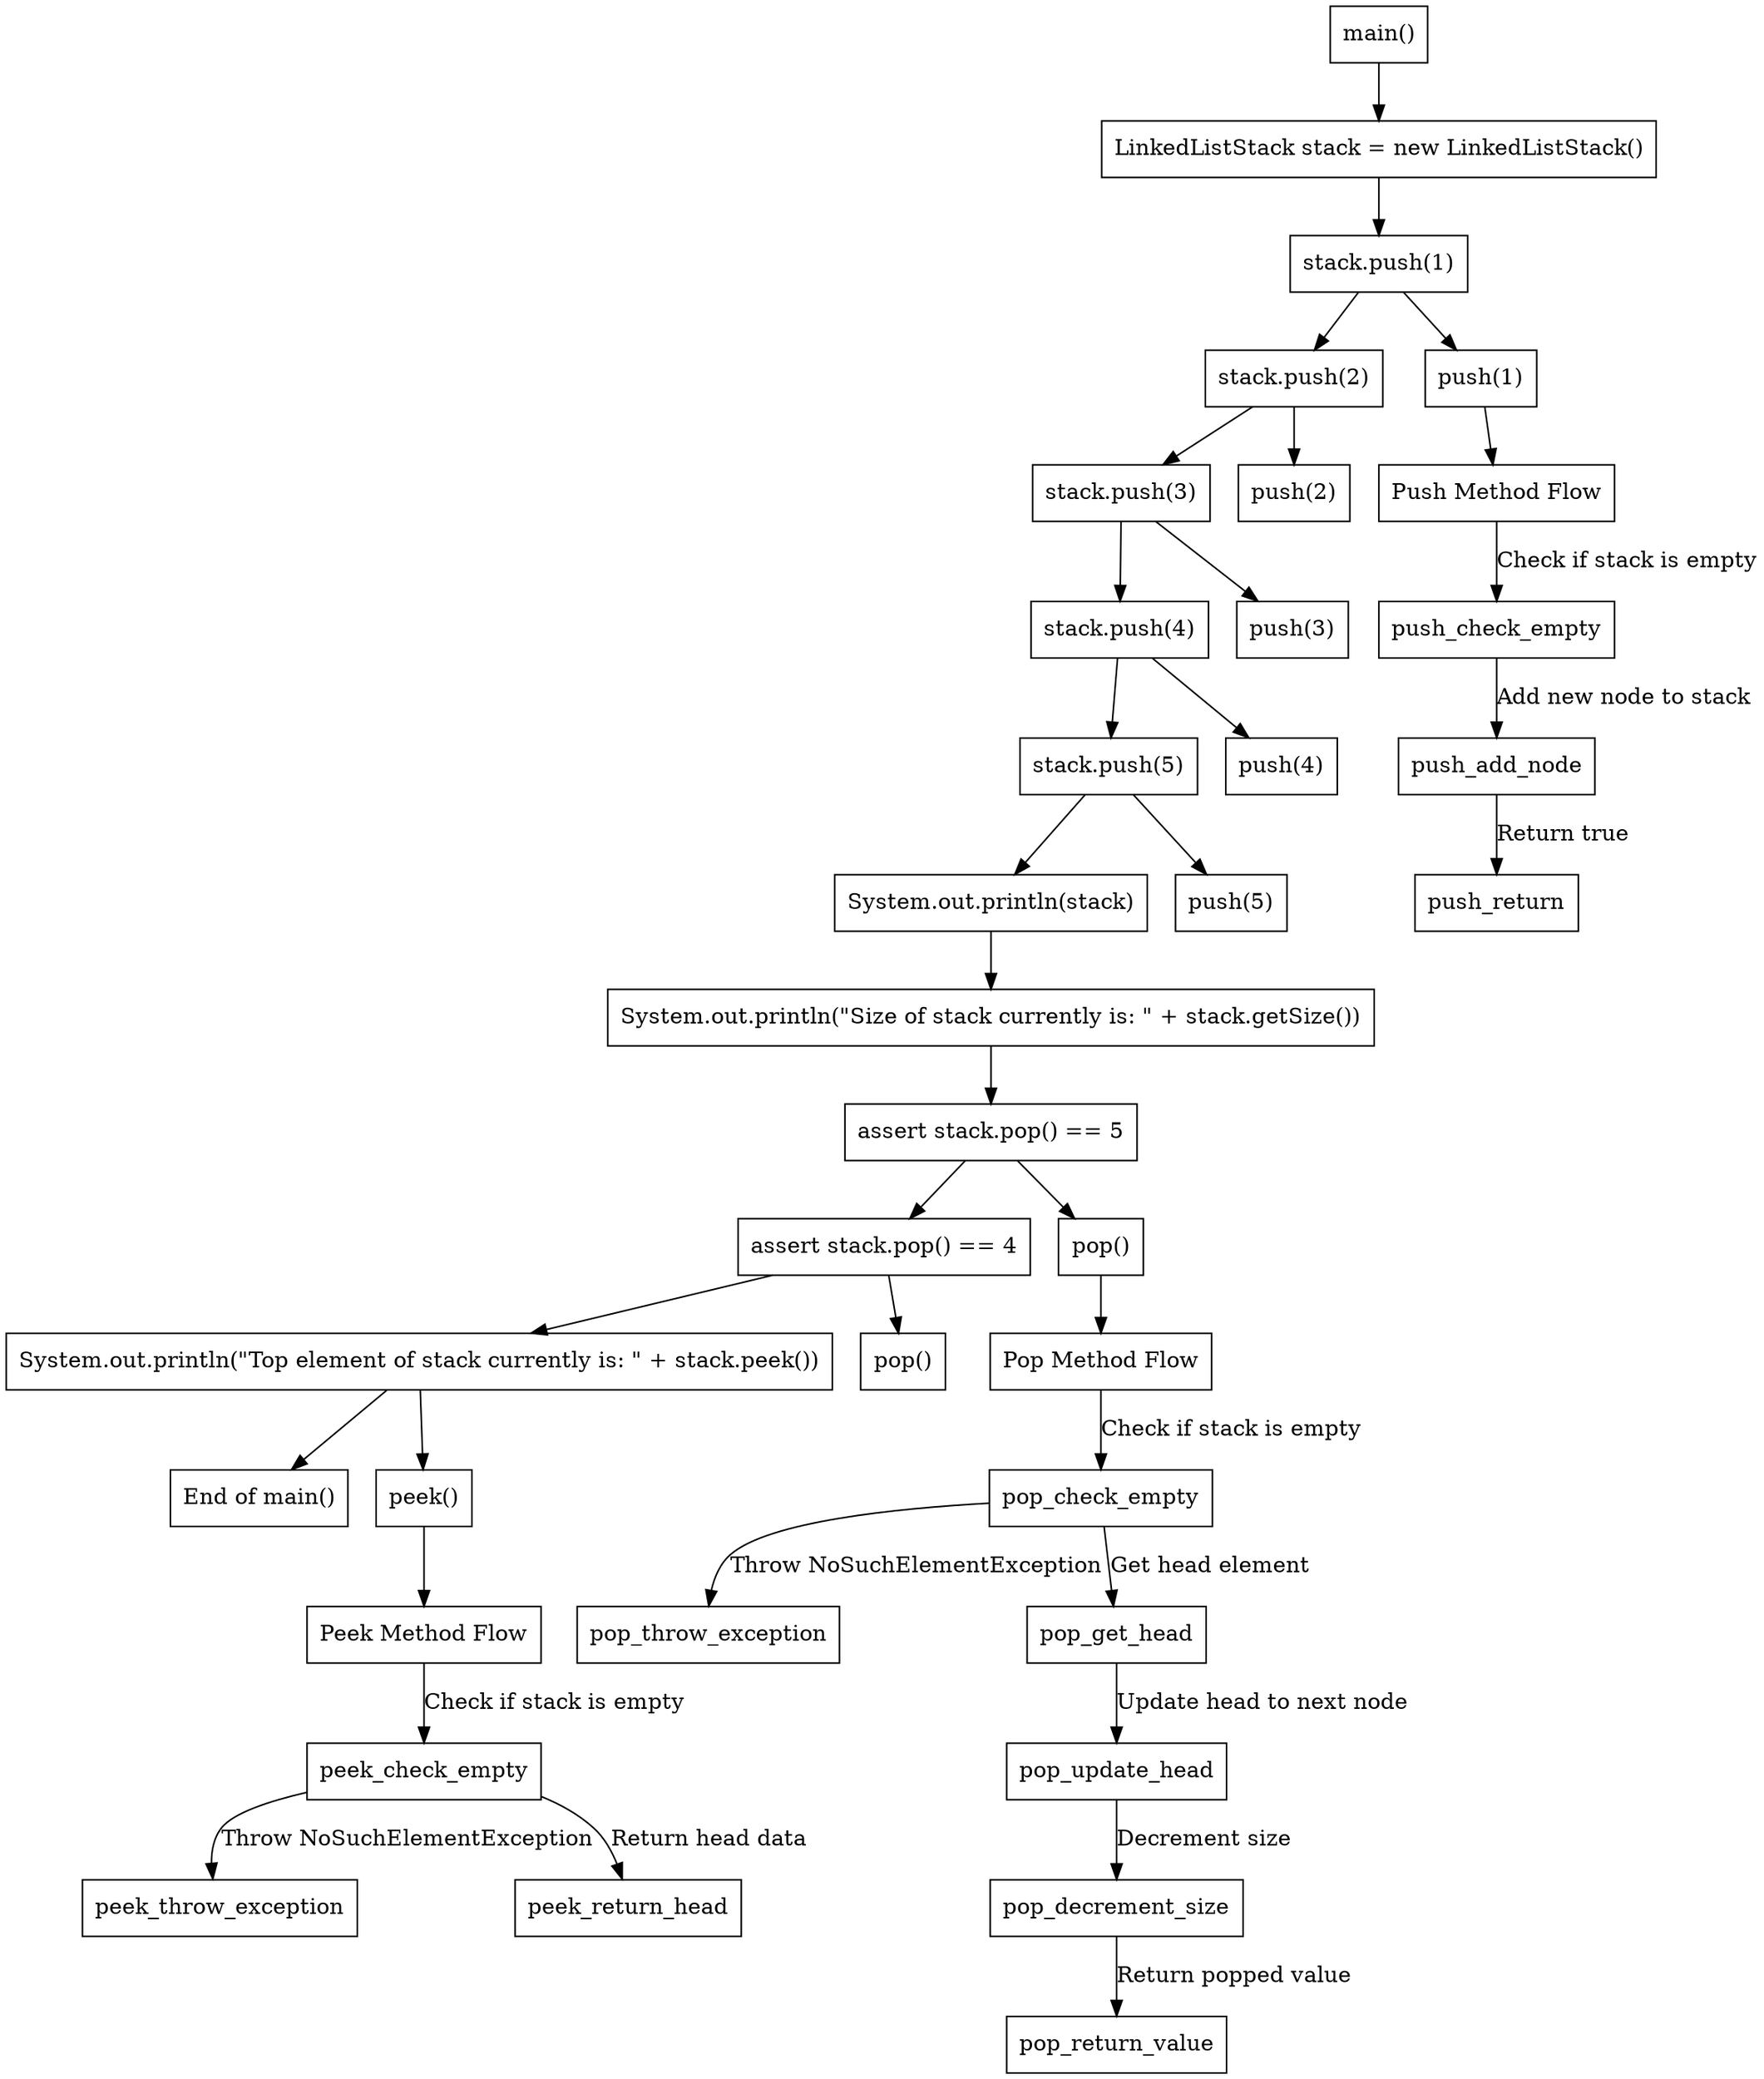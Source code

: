 digraph G {
    node [shape=box];

    // Entry point - main method
    main_start [label="main()"];
    stack_init [label="LinkedListStack stack = new LinkedListStack()"];
    push_1 [label="stack.push(1)"];
    push_2 [label="stack.push(2)"];
    push_3 [label="stack.push(3)"];
    push_4 [label="stack.push(4)"];
    push_5 [label="stack.push(5)"];
    print_stack [label="System.out.println(stack)"];
    print_size [label="System.out.println(\"Size of stack currently is: \" + stack.getSize())"];
    pop_5 [label="assert stack.pop() == 5"];
    pop_4 [label="assert stack.pop() == 4"];
    print_peek [label="System.out.println(\"Top element of stack currently is: \" + stack.peek())"];
    main_end [label="End of main()"];

    // Push flow
    main_start -> stack_init -> push_1 -> push_2 -> push_3 -> push_4 -> push_5 -> print_stack -> print_size -> pop_5 -> pop_4 -> print_peek -> main_end;

    // Push function calls
    push_1_func [label="push(1)"];
    push_2_func [label="push(2)"];
    push_3_func [label="push(3)"];
    push_4_func [label="push(4)"];
    push_5_func [label="push(5)"];

    push_1 -> push_1_func;
    push_2 -> push_2_func;
    push_3 -> push_3_func;
    push_4 -> push_4_func;
    push_5 -> push_5_func;

    // pop flow
    pop_5_func [label="pop()"];
    pop_4_func [label="pop()"];

    pop_5 -> pop_5_func;
    pop_4 -> pop_4_func;

    // peek flow
    peek_func [label="peek()"];
    print_peek -> peek_func;

    // Internal methods
    push_flow [label="Push Method Flow"];
    pop_flow [label="Pop Method Flow"];
    peek_flow [label="Peek Method Flow"];
    
    push_1_func -> push_flow;
    pop_5_func -> pop_flow;
    peek_func -> peek_flow;

    // Method internals
    push_flow -> push_check_empty [label="Check if stack is empty"];
    push_check_empty -> push_add_node [label="Add new node to stack"];
    push_add_node -> push_return [label="Return true"];

    pop_flow -> pop_check_empty [label="Check if stack is empty"];
    pop_check_empty -> pop_throw_exception [label="Throw NoSuchElementException"];
    pop_check_empty -> pop_get_head [label="Get head element"];
    pop_get_head -> pop_update_head [label="Update head to next node"];
    pop_update_head -> pop_decrement_size [label="Decrement size"];
    pop_decrement_size -> pop_return_value [label="Return popped value"];

    peek_flow -> peek_check_empty [label="Check if stack is empty"];
    peek_check_empty -> peek_throw_exception [label="Throw NoSuchElementException"];
    peek_check_empty -> peek_return_head [label="Return head data"];
}